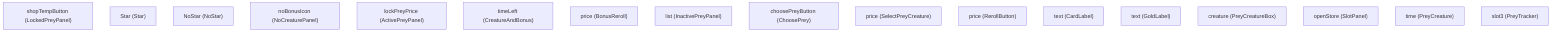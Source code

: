 graph TD
    W0["shopTempButton (LockedPreyPanel)"]
    W1["Star (Star)"]
    W2["NoStar (NoStar)"]
    W3["noBonusIcon (NoCreaturePanel)"]
    W4["lockPreyPrice (ActivePreyPanel)"]
    W5["timeLeft (CreatureAndBonus)"]
    W6["price (BonusReroll)"]
    W7["list (InactivePreyPanel)"]
    W8["choosePreyButton (ChoosePrey)"]
    W9["price (SelectPreyCreature)"]
    W10["price (RerollButton)"]
    W11["text (CardLabel)"]
    W12["text (GoldLabel)"]
    W13["creature (PreyCreatureBox)"]
    W14["openStore (SlotPanel)"]
    W15["time (PreyCreature)"]
    W16["slot3 (PreyTracker)"]